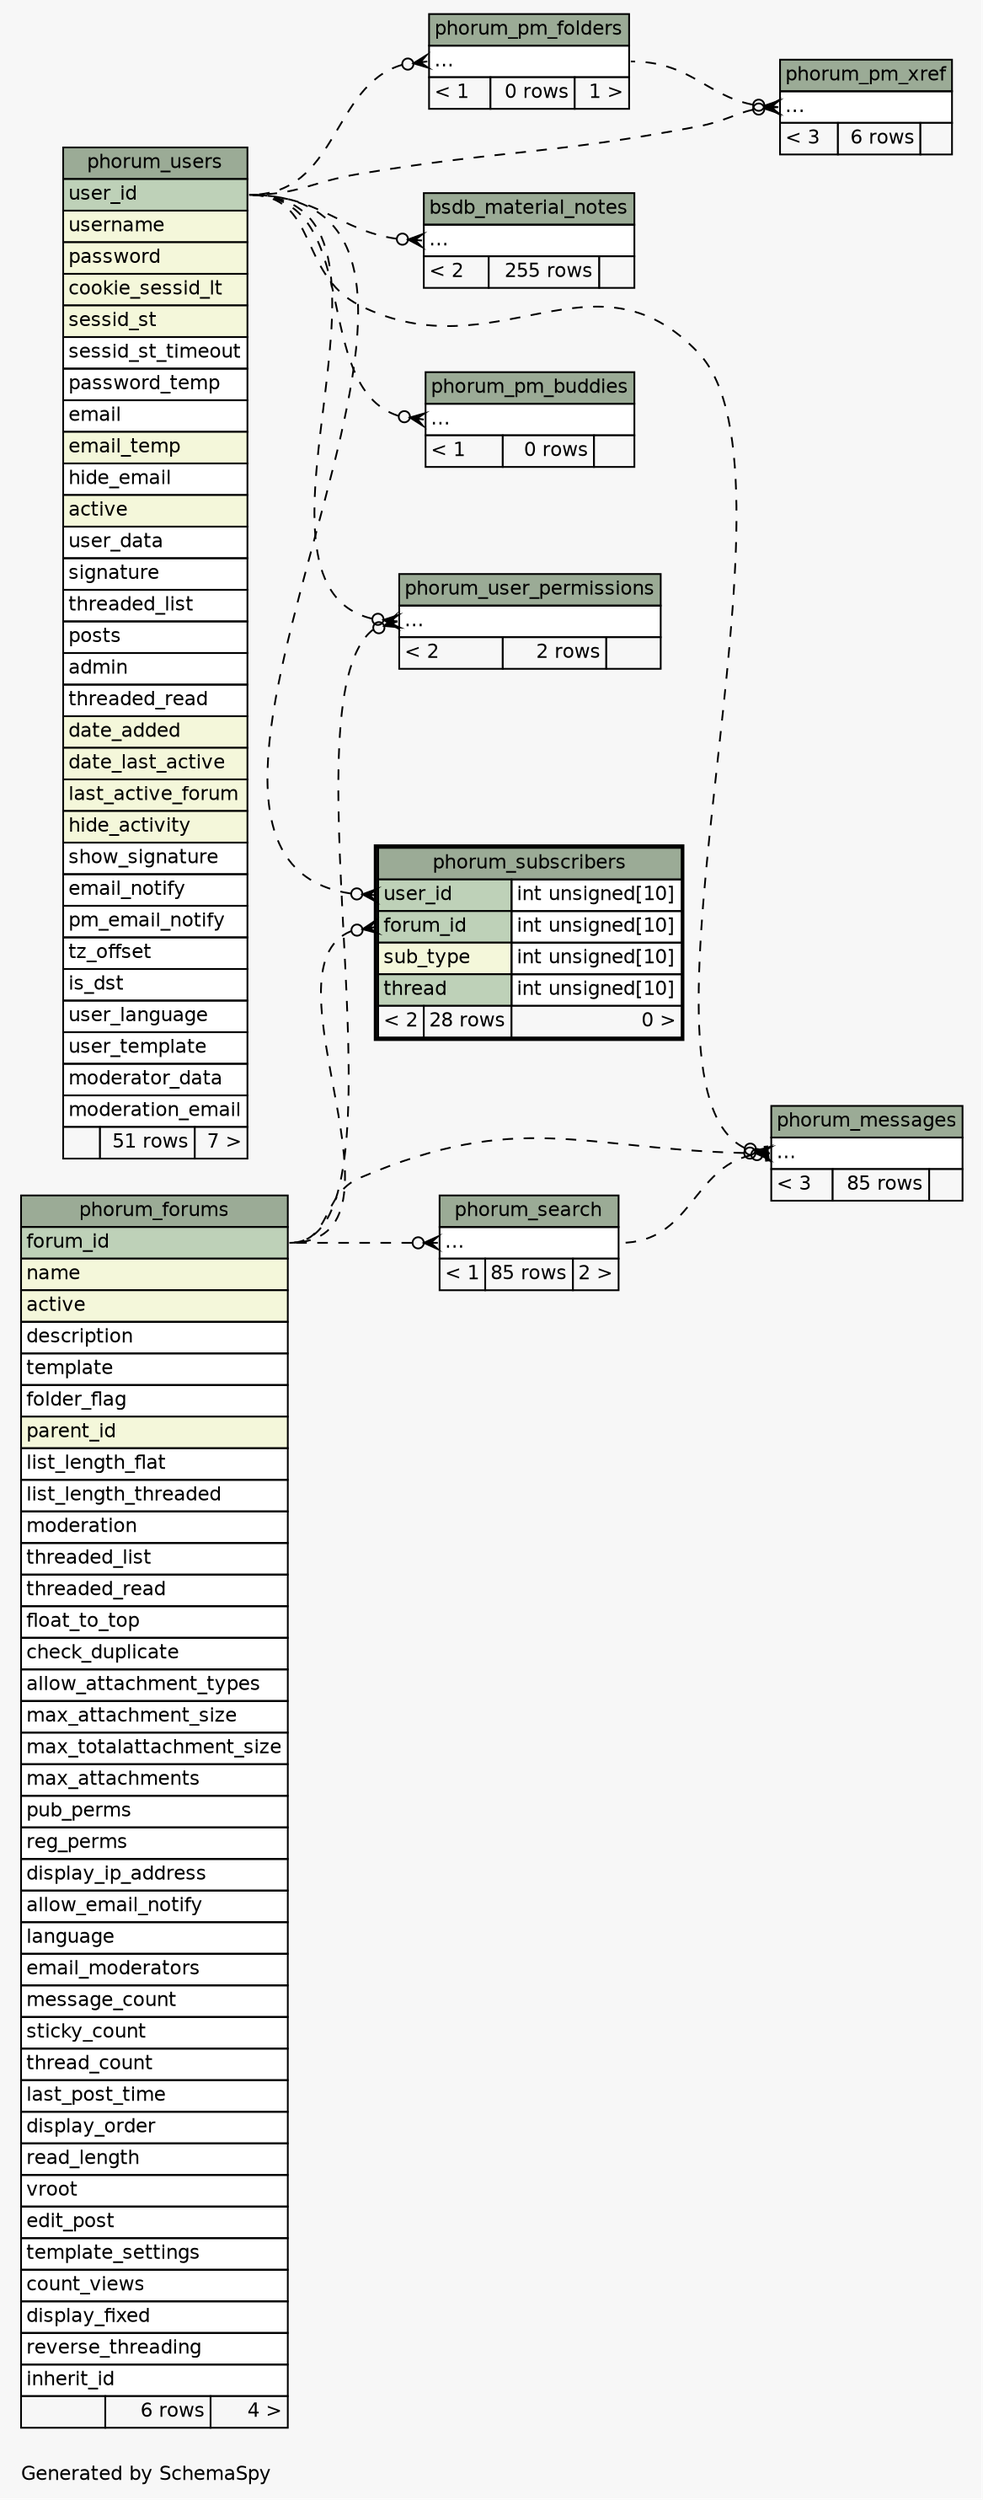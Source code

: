 // dot 2.38.0 on Mac OS X 10.9.4
// SchemaSpy rev 590
digraph "impliedTwoDegreesRelationshipsDiagram" {
  graph [
    rankdir="RL"
    bgcolor="#f7f7f7"
    label="\nGenerated by SchemaSpy"
    labeljust="l"
    nodesep="0.18"
    ranksep="0.46"
    fontname="Helvetica"
    fontsize="11"
  ];
  node [
    fontname="Helvetica"
    fontsize="11"
    shape="plaintext"
  ];
  edge [
    arrowsize="0.8"
  ];
  "bsdb_material_notes":"elipses":w -> "phorum_users":"user_id":e [arrowhead=none dir=back arrowtail=crowodot style=dashed];
  "phorum_messages":"elipses":w -> "phorum_forums":"forum_id":e [arrowhead=none dir=back arrowtail=crowodot style=dashed];
  "phorum_messages":"elipses":w -> "phorum_search":"elipses":e [arrowhead=none dir=back arrowtail=teeodot style=dashed];
  "phorum_messages":"elipses":w -> "phorum_users":"user_id":e [arrowhead=none dir=back arrowtail=crowodot style=dashed];
  "phorum_pm_buddies":"elipses":w -> "phorum_users":"user_id":e [arrowhead=none dir=back arrowtail=crowodot style=dashed];
  "phorum_pm_folders":"elipses":w -> "phorum_users":"user_id":e [arrowhead=none dir=back arrowtail=crowodot style=dashed];
  "phorum_pm_xref":"elipses":w -> "phorum_pm_folders":"elipses":e [arrowhead=none dir=back arrowtail=crowodot style=dashed];
  "phorum_pm_xref":"elipses":w -> "phorum_users":"user_id":e [arrowhead=none dir=back arrowtail=crowodot style=dashed];
  "phorum_search":"elipses":w -> "phorum_forums":"forum_id":e [arrowhead=none dir=back arrowtail=crowodot style=dashed];
  "phorum_subscribers":"forum_id":w -> "phorum_forums":"forum_id":e [arrowhead=none dir=back arrowtail=crowodot style=dashed];
  "phorum_subscribers":"user_id":w -> "phorum_users":"user_id":e [arrowhead=none dir=back arrowtail=crowodot style=dashed];
  "phorum_user_permissions":"elipses":w -> "phorum_forums":"forum_id":e [arrowhead=none dir=back arrowtail=crowodot style=dashed];
  "phorum_user_permissions":"elipses":w -> "phorum_users":"user_id":e [arrowhead=none dir=back arrowtail=crowodot style=dashed];
  "bsdb_material_notes" [
    label=<
    <TABLE BORDER="0" CELLBORDER="1" CELLSPACING="0" BGCOLOR="#ffffff">
      <TR><TD COLSPAN="3" BGCOLOR="#9bab96" ALIGN="CENTER">bsdb_material_notes</TD></TR>
      <TR><TD PORT="elipses" COLSPAN="3" ALIGN="LEFT">...</TD></TR>
      <TR><TD ALIGN="LEFT" BGCOLOR="#f7f7f7">&lt; 2</TD><TD ALIGN="RIGHT" BGCOLOR="#f7f7f7">255 rows</TD><TD ALIGN="RIGHT" BGCOLOR="#f7f7f7">  </TD></TR>
    </TABLE>>
    URL="bsdb_material_notes.html"
    tooltip="bsdb_material_notes"
  ];
  "phorum_forums" [
    label=<
    <TABLE BORDER="0" CELLBORDER="1" CELLSPACING="0" BGCOLOR="#ffffff">
      <TR><TD COLSPAN="3" BGCOLOR="#9bab96" ALIGN="CENTER">phorum_forums</TD></TR>
      <TR><TD PORT="forum_id" COLSPAN="3" BGCOLOR="#bed1b8" ALIGN="LEFT">forum_id</TD></TR>
      <TR><TD PORT="name" COLSPAN="3" BGCOLOR="#f4f7da" ALIGN="LEFT">name</TD></TR>
      <TR><TD PORT="active" COLSPAN="3" BGCOLOR="#f4f7da" ALIGN="LEFT">active</TD></TR>
      <TR><TD PORT="description" COLSPAN="3" ALIGN="LEFT">description</TD></TR>
      <TR><TD PORT="template" COLSPAN="3" ALIGN="LEFT">template</TD></TR>
      <TR><TD PORT="folder_flag" COLSPAN="3" ALIGN="LEFT">folder_flag</TD></TR>
      <TR><TD PORT="parent_id" COLSPAN="3" BGCOLOR="#f4f7da" ALIGN="LEFT">parent_id</TD></TR>
      <TR><TD PORT="list_length_flat" COLSPAN="3" ALIGN="LEFT">list_length_flat</TD></TR>
      <TR><TD PORT="list_length_threaded" COLSPAN="3" ALIGN="LEFT">list_length_threaded</TD></TR>
      <TR><TD PORT="moderation" COLSPAN="3" ALIGN="LEFT">moderation</TD></TR>
      <TR><TD PORT="threaded_list" COLSPAN="3" ALIGN="LEFT">threaded_list</TD></TR>
      <TR><TD PORT="threaded_read" COLSPAN="3" ALIGN="LEFT">threaded_read</TD></TR>
      <TR><TD PORT="float_to_top" COLSPAN="3" ALIGN="LEFT">float_to_top</TD></TR>
      <TR><TD PORT="check_duplicate" COLSPAN="3" ALIGN="LEFT">check_duplicate</TD></TR>
      <TR><TD PORT="allow_attachment_types" COLSPAN="3" ALIGN="LEFT">allow_attachment_types</TD></TR>
      <TR><TD PORT="max_attachment_size" COLSPAN="3" ALIGN="LEFT">max_attachment_size</TD></TR>
      <TR><TD PORT="max_totalattachment_size" COLSPAN="3" ALIGN="LEFT">max_totalattachment_size</TD></TR>
      <TR><TD PORT="max_attachments" COLSPAN="3" ALIGN="LEFT">max_attachments</TD></TR>
      <TR><TD PORT="pub_perms" COLSPAN="3" ALIGN="LEFT">pub_perms</TD></TR>
      <TR><TD PORT="reg_perms" COLSPAN="3" ALIGN="LEFT">reg_perms</TD></TR>
      <TR><TD PORT="display_ip_address" COLSPAN="3" ALIGN="LEFT">display_ip_address</TD></TR>
      <TR><TD PORT="allow_email_notify" COLSPAN="3" ALIGN="LEFT">allow_email_notify</TD></TR>
      <TR><TD PORT="language" COLSPAN="3" ALIGN="LEFT">language</TD></TR>
      <TR><TD PORT="email_moderators" COLSPAN="3" ALIGN="LEFT">email_moderators</TD></TR>
      <TR><TD PORT="message_count" COLSPAN="3" ALIGN="LEFT">message_count</TD></TR>
      <TR><TD PORT="sticky_count" COLSPAN="3" ALIGN="LEFT">sticky_count</TD></TR>
      <TR><TD PORT="thread_count" COLSPAN="3" ALIGN="LEFT">thread_count</TD></TR>
      <TR><TD PORT="last_post_time" COLSPAN="3" ALIGN="LEFT">last_post_time</TD></TR>
      <TR><TD PORT="display_order" COLSPAN="3" ALIGN="LEFT">display_order</TD></TR>
      <TR><TD PORT="read_length" COLSPAN="3" ALIGN="LEFT">read_length</TD></TR>
      <TR><TD PORT="vroot" COLSPAN="3" ALIGN="LEFT">vroot</TD></TR>
      <TR><TD PORT="edit_post" COLSPAN="3" ALIGN="LEFT">edit_post</TD></TR>
      <TR><TD PORT="template_settings" COLSPAN="3" ALIGN="LEFT">template_settings</TD></TR>
      <TR><TD PORT="count_views" COLSPAN="3" ALIGN="LEFT">count_views</TD></TR>
      <TR><TD PORT="display_fixed" COLSPAN="3" ALIGN="LEFT">display_fixed</TD></TR>
      <TR><TD PORT="reverse_threading" COLSPAN="3" ALIGN="LEFT">reverse_threading</TD></TR>
      <TR><TD PORT="inherit_id" COLSPAN="3" ALIGN="LEFT">inherit_id</TD></TR>
      <TR><TD ALIGN="LEFT" BGCOLOR="#f7f7f7">  </TD><TD ALIGN="RIGHT" BGCOLOR="#f7f7f7">6 rows</TD><TD ALIGN="RIGHT" BGCOLOR="#f7f7f7">4 &gt;</TD></TR>
    </TABLE>>
    URL="phorum_forums.html"
    tooltip="phorum_forums"
  ];
  "phorum_messages" [
    label=<
    <TABLE BORDER="0" CELLBORDER="1" CELLSPACING="0" BGCOLOR="#ffffff">
      <TR><TD COLSPAN="3" BGCOLOR="#9bab96" ALIGN="CENTER">phorum_messages</TD></TR>
      <TR><TD PORT="elipses" COLSPAN="3" ALIGN="LEFT">...</TD></TR>
      <TR><TD ALIGN="LEFT" BGCOLOR="#f7f7f7">&lt; 3</TD><TD ALIGN="RIGHT" BGCOLOR="#f7f7f7">85 rows</TD><TD ALIGN="RIGHT" BGCOLOR="#f7f7f7">  </TD></TR>
    </TABLE>>
    URL="phorum_messages.html"
    tooltip="phorum_messages"
  ];
  "phorum_pm_buddies" [
    label=<
    <TABLE BORDER="0" CELLBORDER="1" CELLSPACING="0" BGCOLOR="#ffffff">
      <TR><TD COLSPAN="3" BGCOLOR="#9bab96" ALIGN="CENTER">phorum_pm_buddies</TD></TR>
      <TR><TD PORT="elipses" COLSPAN="3" ALIGN="LEFT">...</TD></TR>
      <TR><TD ALIGN="LEFT" BGCOLOR="#f7f7f7">&lt; 1</TD><TD ALIGN="RIGHT" BGCOLOR="#f7f7f7">0 rows</TD><TD ALIGN="RIGHT" BGCOLOR="#f7f7f7">  </TD></TR>
    </TABLE>>
    URL="phorum_pm_buddies.html"
    tooltip="phorum_pm_buddies"
  ];
  "phorum_pm_folders" [
    label=<
    <TABLE BORDER="0" CELLBORDER="1" CELLSPACING="0" BGCOLOR="#ffffff">
      <TR><TD COLSPAN="3" BGCOLOR="#9bab96" ALIGN="CENTER">phorum_pm_folders</TD></TR>
      <TR><TD PORT="elipses" COLSPAN="3" ALIGN="LEFT">...</TD></TR>
      <TR><TD ALIGN="LEFT" BGCOLOR="#f7f7f7">&lt; 1</TD><TD ALIGN="RIGHT" BGCOLOR="#f7f7f7">0 rows</TD><TD ALIGN="RIGHT" BGCOLOR="#f7f7f7">1 &gt;</TD></TR>
    </TABLE>>
    URL="phorum_pm_folders.html"
    tooltip="phorum_pm_folders"
  ];
  "phorum_pm_xref" [
    label=<
    <TABLE BORDER="0" CELLBORDER="1" CELLSPACING="0" BGCOLOR="#ffffff">
      <TR><TD COLSPAN="3" BGCOLOR="#9bab96" ALIGN="CENTER">phorum_pm_xref</TD></TR>
      <TR><TD PORT="elipses" COLSPAN="3" ALIGN="LEFT">...</TD></TR>
      <TR><TD ALIGN="LEFT" BGCOLOR="#f7f7f7">&lt; 3</TD><TD ALIGN="RIGHT" BGCOLOR="#f7f7f7">6 rows</TD><TD ALIGN="RIGHT" BGCOLOR="#f7f7f7">  </TD></TR>
    </TABLE>>
    URL="phorum_pm_xref.html"
    tooltip="phorum_pm_xref"
  ];
  "phorum_search" [
    label=<
    <TABLE BORDER="0" CELLBORDER="1" CELLSPACING="0" BGCOLOR="#ffffff">
      <TR><TD COLSPAN="3" BGCOLOR="#9bab96" ALIGN="CENTER">phorum_search</TD></TR>
      <TR><TD PORT="elipses" COLSPAN="3" ALIGN="LEFT">...</TD></TR>
      <TR><TD ALIGN="LEFT" BGCOLOR="#f7f7f7">&lt; 1</TD><TD ALIGN="RIGHT" BGCOLOR="#f7f7f7">85 rows</TD><TD ALIGN="RIGHT" BGCOLOR="#f7f7f7">2 &gt;</TD></TR>
    </TABLE>>
    URL="phorum_search.html"
    tooltip="phorum_search"
  ];
  "phorum_subscribers" [
    label=<
    <TABLE BORDER="2" CELLBORDER="1" CELLSPACING="0" BGCOLOR="#ffffff">
      <TR><TD COLSPAN="3" BGCOLOR="#9bab96" ALIGN="CENTER">phorum_subscribers</TD></TR>
      <TR><TD PORT="user_id" COLSPAN="2" BGCOLOR="#bed1b8" ALIGN="LEFT">user_id</TD><TD PORT="user_id.type" ALIGN="LEFT">int unsigned[10]</TD></TR>
      <TR><TD PORT="forum_id" COLSPAN="2" BGCOLOR="#bed1b8" ALIGN="LEFT">forum_id</TD><TD PORT="forum_id.type" ALIGN="LEFT">int unsigned[10]</TD></TR>
      <TR><TD PORT="sub_type" COLSPAN="2" BGCOLOR="#f4f7da" ALIGN="LEFT">sub_type</TD><TD PORT="sub_type.type" ALIGN="LEFT">int unsigned[10]</TD></TR>
      <TR><TD PORT="thread" COLSPAN="2" BGCOLOR="#bed1b8" ALIGN="LEFT">thread</TD><TD PORT="thread.type" ALIGN="LEFT">int unsigned[10]</TD></TR>
      <TR><TD ALIGN="LEFT" BGCOLOR="#f7f7f7">&lt; 2</TD><TD ALIGN="RIGHT" BGCOLOR="#f7f7f7">28 rows</TD><TD ALIGN="RIGHT" BGCOLOR="#f7f7f7">0 &gt;</TD></TR>
    </TABLE>>
    URL="phorum_subscribers.html"
    tooltip="phorum_subscribers"
  ];
  "phorum_user_permissions" [
    label=<
    <TABLE BORDER="0" CELLBORDER="1" CELLSPACING="0" BGCOLOR="#ffffff">
      <TR><TD COLSPAN="3" BGCOLOR="#9bab96" ALIGN="CENTER">phorum_user_permissions</TD></TR>
      <TR><TD PORT="elipses" COLSPAN="3" ALIGN="LEFT">...</TD></TR>
      <TR><TD ALIGN="LEFT" BGCOLOR="#f7f7f7">&lt; 2</TD><TD ALIGN="RIGHT" BGCOLOR="#f7f7f7">2 rows</TD><TD ALIGN="RIGHT" BGCOLOR="#f7f7f7">  </TD></TR>
    </TABLE>>
    URL="phorum_user_permissions.html"
    tooltip="phorum_user_permissions"
  ];
  "phorum_users" [
    label=<
    <TABLE BORDER="0" CELLBORDER="1" CELLSPACING="0" BGCOLOR="#ffffff">
      <TR><TD COLSPAN="3" BGCOLOR="#9bab96" ALIGN="CENTER">phorum_users</TD></TR>
      <TR><TD PORT="user_id" COLSPAN="3" BGCOLOR="#bed1b8" ALIGN="LEFT">user_id</TD></TR>
      <TR><TD PORT="username" COLSPAN="3" BGCOLOR="#f4f7da" ALIGN="LEFT">username</TD></TR>
      <TR><TD PORT="password" COLSPAN="3" BGCOLOR="#f4f7da" ALIGN="LEFT">password</TD></TR>
      <TR><TD PORT="cookie_sessid_lt" COLSPAN="3" BGCOLOR="#f4f7da" ALIGN="LEFT">cookie_sessid_lt</TD></TR>
      <TR><TD PORT="sessid_st" COLSPAN="3" BGCOLOR="#f4f7da" ALIGN="LEFT">sessid_st</TD></TR>
      <TR><TD PORT="sessid_st_timeout" COLSPAN="3" ALIGN="LEFT">sessid_st_timeout</TD></TR>
      <TR><TD PORT="password_temp" COLSPAN="3" ALIGN="LEFT">password_temp</TD></TR>
      <TR><TD PORT="email" COLSPAN="3" ALIGN="LEFT">email</TD></TR>
      <TR><TD PORT="email_temp" COLSPAN="3" BGCOLOR="#f4f7da" ALIGN="LEFT">email_temp</TD></TR>
      <TR><TD PORT="hide_email" COLSPAN="3" ALIGN="LEFT">hide_email</TD></TR>
      <TR><TD PORT="active" COLSPAN="3" BGCOLOR="#f4f7da" ALIGN="LEFT">active</TD></TR>
      <TR><TD PORT="user_data" COLSPAN="3" ALIGN="LEFT">user_data</TD></TR>
      <TR><TD PORT="signature" COLSPAN="3" ALIGN="LEFT">signature</TD></TR>
      <TR><TD PORT="threaded_list" COLSPAN="3" ALIGN="LEFT">threaded_list</TD></TR>
      <TR><TD PORT="posts" COLSPAN="3" ALIGN="LEFT">posts</TD></TR>
      <TR><TD PORT="admin" COLSPAN="3" ALIGN="LEFT">admin</TD></TR>
      <TR><TD PORT="threaded_read" COLSPAN="3" ALIGN="LEFT">threaded_read</TD></TR>
      <TR><TD PORT="date_added" COLSPAN="3" BGCOLOR="#f4f7da" ALIGN="LEFT">date_added</TD></TR>
      <TR><TD PORT="date_last_active" COLSPAN="3" BGCOLOR="#f4f7da" ALIGN="LEFT">date_last_active</TD></TR>
      <TR><TD PORT="last_active_forum" COLSPAN="3" BGCOLOR="#f4f7da" ALIGN="LEFT">last_active_forum</TD></TR>
      <TR><TD PORT="hide_activity" COLSPAN="3" BGCOLOR="#f4f7da" ALIGN="LEFT">hide_activity</TD></TR>
      <TR><TD PORT="show_signature" COLSPAN="3" ALIGN="LEFT">show_signature</TD></TR>
      <TR><TD PORT="email_notify" COLSPAN="3" ALIGN="LEFT">email_notify</TD></TR>
      <TR><TD PORT="pm_email_notify" COLSPAN="3" ALIGN="LEFT">pm_email_notify</TD></TR>
      <TR><TD PORT="tz_offset" COLSPAN="3" ALIGN="LEFT">tz_offset</TD></TR>
      <TR><TD PORT="is_dst" COLSPAN="3" ALIGN="LEFT">is_dst</TD></TR>
      <TR><TD PORT="user_language" COLSPAN="3" ALIGN="LEFT">user_language</TD></TR>
      <TR><TD PORT="user_template" COLSPAN="3" ALIGN="LEFT">user_template</TD></TR>
      <TR><TD PORT="moderator_data" COLSPAN="3" ALIGN="LEFT">moderator_data</TD></TR>
      <TR><TD PORT="moderation_email" COLSPAN="3" ALIGN="LEFT">moderation_email</TD></TR>
      <TR><TD ALIGN="LEFT" BGCOLOR="#f7f7f7">  </TD><TD ALIGN="RIGHT" BGCOLOR="#f7f7f7">51 rows</TD><TD ALIGN="RIGHT" BGCOLOR="#f7f7f7">7 &gt;</TD></TR>
    </TABLE>>
    URL="phorum_users.html"
    tooltip="phorum_users"
  ];
}
